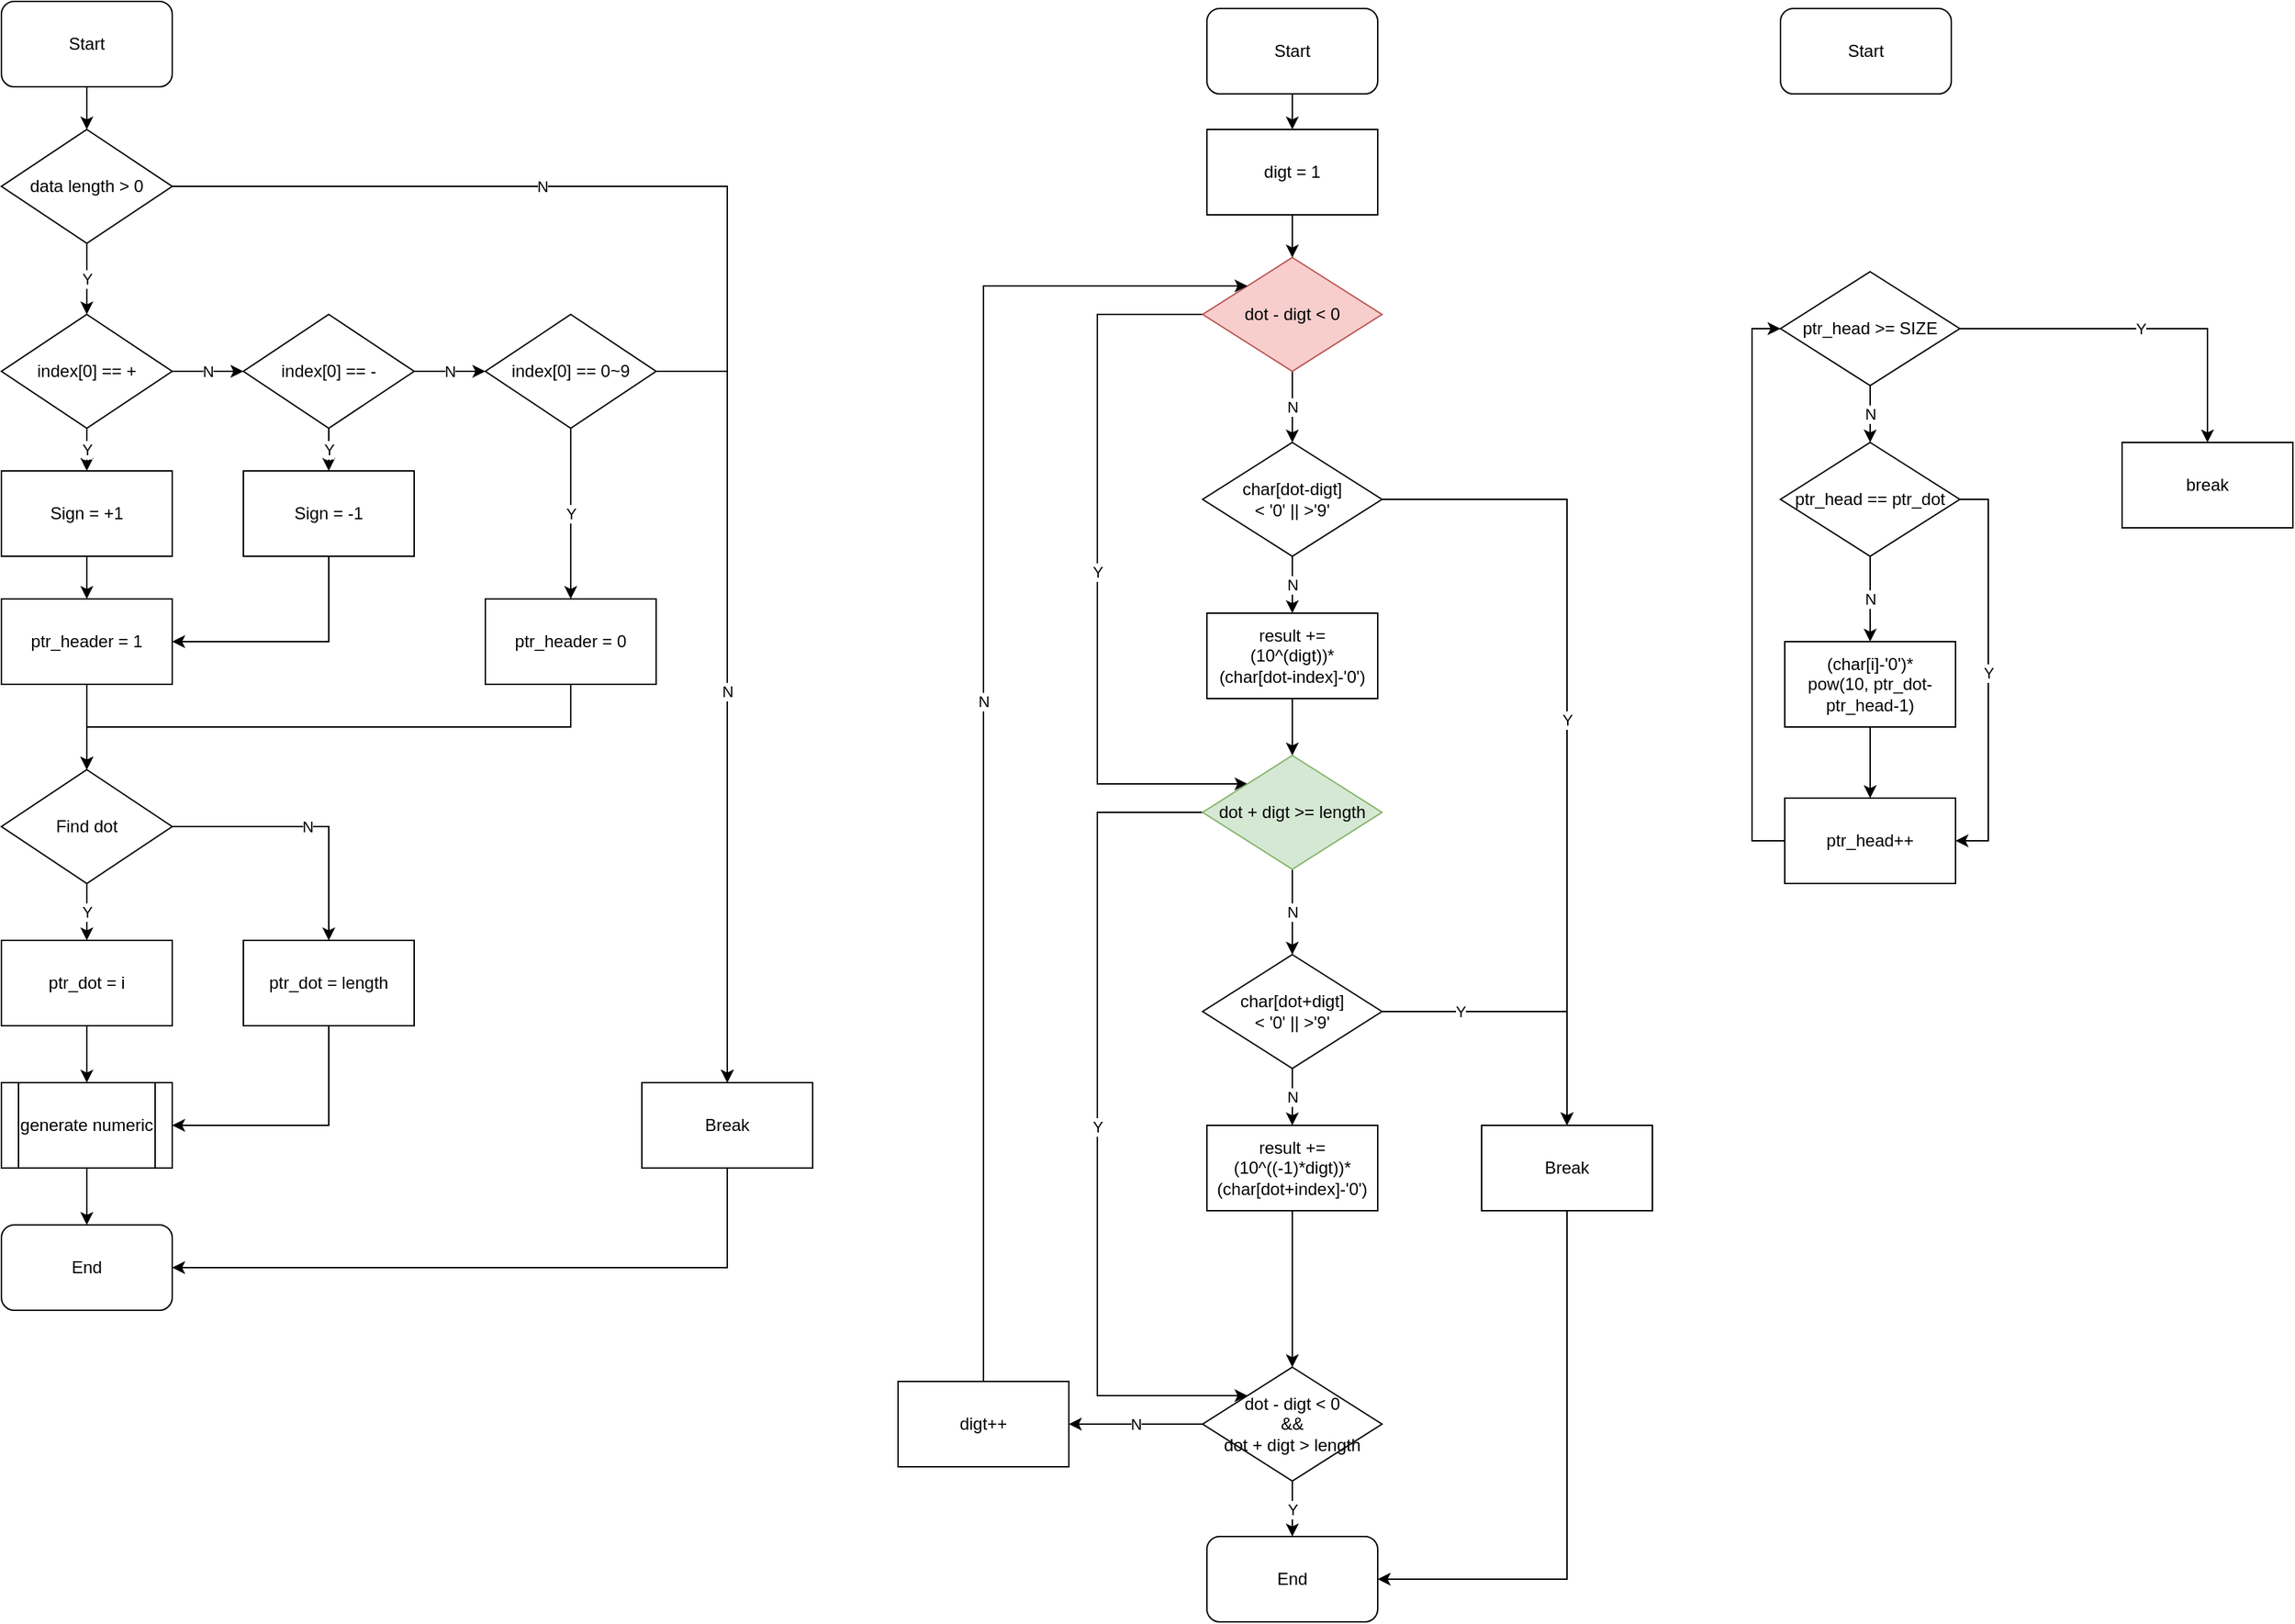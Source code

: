 <mxfile version="13.7.3" type="device"><diagram id="R2YFW0_UdS8g7ZM14XkQ" name="第1頁"><mxGraphModel dx="1038" dy="607" grid="1" gridSize="10" guides="1" tooltips="1" connect="1" arrows="1" fold="1" page="1" pageScale="1" pageWidth="827" pageHeight="1169" math="0" shadow="0"><root><mxCell id="0"/><mxCell id="1" parent="0"/><mxCell id="80lR4W0EV8CIneoBGDn5-32" value="" style="edgeStyle=orthogonalEdgeStyle;rounded=0;orthogonalLoop=1;jettySize=auto;html=1;" edge="1" parent="1" source="80lR4W0EV8CIneoBGDn5-3" target="80lR4W0EV8CIneoBGDn5-8"><mxGeometry relative="1" as="geometry"/></mxCell><mxCell id="80lR4W0EV8CIneoBGDn5-3" value="Start" style="rounded=1;whiteSpace=wrap;html=1;" vertex="1" parent="1"><mxGeometry x="110" y="30" width="120" height="60" as="geometry"/></mxCell><mxCell id="80lR4W0EV8CIneoBGDn5-4" value="End" style="rounded=1;whiteSpace=wrap;html=1;" vertex="1" parent="1"><mxGeometry x="110" y="890" width="120" height="60" as="geometry"/></mxCell><mxCell id="80lR4W0EV8CIneoBGDn5-14" value="Y" style="edgeStyle=orthogonalEdgeStyle;rounded=0;orthogonalLoop=1;jettySize=auto;html=1;" edge="1" parent="1" source="80lR4W0EV8CIneoBGDn5-5" target="80lR4W0EV8CIneoBGDn5-12"><mxGeometry relative="1" as="geometry"/></mxCell><mxCell id="80lR4W0EV8CIneoBGDn5-15" value="N" style="edgeStyle=orthogonalEdgeStyle;rounded=0;orthogonalLoop=1;jettySize=auto;html=1;exitX=1;exitY=0.5;exitDx=0;exitDy=0;entryX=0.5;entryY=0;entryDx=0;entryDy=0;" edge="1" parent="1" source="80lR4W0EV8CIneoBGDn5-5" target="80lR4W0EV8CIneoBGDn5-13"><mxGeometry relative="1" as="geometry"/></mxCell><mxCell id="80lR4W0EV8CIneoBGDn5-5" value="Find dot" style="rhombus;whiteSpace=wrap;html=1;" vertex="1" parent="1"><mxGeometry x="110" y="570" width="120" height="80" as="geometry"/></mxCell><mxCell id="80lR4W0EV8CIneoBGDn5-34" style="edgeStyle=orthogonalEdgeStyle;rounded=0;orthogonalLoop=1;jettySize=auto;html=1;exitX=0.5;exitY=1;exitDx=0;exitDy=0;entryX=1;entryY=0.5;entryDx=0;entryDy=0;" edge="1" parent="1" source="80lR4W0EV8CIneoBGDn5-7" target="80lR4W0EV8CIneoBGDn5-4"><mxGeometry relative="1" as="geometry"/></mxCell><mxCell id="80lR4W0EV8CIneoBGDn5-7" value="Break" style="rounded=0;whiteSpace=wrap;html=1;" vertex="1" parent="1"><mxGeometry x="560" y="790" width="120" height="60" as="geometry"/></mxCell><mxCell id="80lR4W0EV8CIneoBGDn5-11" value="N" style="edgeStyle=orthogonalEdgeStyle;rounded=0;orthogonalLoop=1;jettySize=auto;html=1;exitX=1;exitY=0.5;exitDx=0;exitDy=0;entryX=0.5;entryY=0;entryDx=0;entryDy=0;" edge="1" parent="1" source="80lR4W0EV8CIneoBGDn5-8" target="80lR4W0EV8CIneoBGDn5-7"><mxGeometry x="-0.493" relative="1" as="geometry"><mxPoint x="1" as="offset"/></mxGeometry></mxCell><mxCell id="80lR4W0EV8CIneoBGDn5-18" value="Y" style="edgeStyle=orthogonalEdgeStyle;rounded=0;orthogonalLoop=1;jettySize=auto;html=1;" edge="1" parent="1" source="80lR4W0EV8CIneoBGDn5-8" target="80lR4W0EV8CIneoBGDn5-16"><mxGeometry relative="1" as="geometry"/></mxCell><mxCell id="80lR4W0EV8CIneoBGDn5-8" value="data length &amp;gt; 0" style="rhombus;whiteSpace=wrap;html=1;" vertex="1" parent="1"><mxGeometry x="110" y="120" width="120" height="80" as="geometry"/></mxCell><mxCell id="80lR4W0EV8CIneoBGDn5-30" style="edgeStyle=orthogonalEdgeStyle;rounded=0;orthogonalLoop=1;jettySize=auto;html=1;exitX=0.5;exitY=1;exitDx=0;exitDy=0;entryX=0.5;entryY=0;entryDx=0;entryDy=0;" edge="1" parent="1" source="80lR4W0EV8CIneoBGDn5-12" target="80lR4W0EV8CIneoBGDn5-29"><mxGeometry relative="1" as="geometry"/></mxCell><mxCell id="80lR4W0EV8CIneoBGDn5-12" value="ptr_dot = i" style="rounded=0;whiteSpace=wrap;html=1;" vertex="1" parent="1"><mxGeometry x="110" y="690" width="120" height="60" as="geometry"/></mxCell><mxCell id="80lR4W0EV8CIneoBGDn5-31" style="edgeStyle=orthogonalEdgeStyle;rounded=0;orthogonalLoop=1;jettySize=auto;html=1;exitX=0.5;exitY=1;exitDx=0;exitDy=0;entryX=1;entryY=0.5;entryDx=0;entryDy=0;" edge="1" parent="1" source="80lR4W0EV8CIneoBGDn5-13" target="80lR4W0EV8CIneoBGDn5-29"><mxGeometry relative="1" as="geometry"/></mxCell><mxCell id="80lR4W0EV8CIneoBGDn5-13" value="ptr_dot = length" style="rounded=0;whiteSpace=wrap;html=1;" vertex="1" parent="1"><mxGeometry x="280" y="690" width="120" height="60" as="geometry"/></mxCell><mxCell id="80lR4W0EV8CIneoBGDn5-19" value="N" style="edgeStyle=orthogonalEdgeStyle;rounded=0;orthogonalLoop=1;jettySize=auto;html=1;exitX=1;exitY=0.5;exitDx=0;exitDy=0;entryX=0;entryY=0.5;entryDx=0;entryDy=0;" edge="1" parent="1" source="80lR4W0EV8CIneoBGDn5-16" target="80lR4W0EV8CIneoBGDn5-17"><mxGeometry relative="1" as="geometry"/></mxCell><mxCell id="80lR4W0EV8CIneoBGDn5-27" value="Y" style="edgeStyle=orthogonalEdgeStyle;rounded=0;orthogonalLoop=1;jettySize=auto;html=1;exitX=0.5;exitY=1;exitDx=0;exitDy=0;entryX=0.5;entryY=0;entryDx=0;entryDy=0;" edge="1" parent="1" source="80lR4W0EV8CIneoBGDn5-16" target="80lR4W0EV8CIneoBGDn5-26"><mxGeometry relative="1" as="geometry"/></mxCell><mxCell id="80lR4W0EV8CIneoBGDn5-16" value="index[0] == +" style="rhombus;whiteSpace=wrap;html=1;" vertex="1" parent="1"><mxGeometry x="110" y="250" width="120" height="80" as="geometry"/></mxCell><mxCell id="80lR4W0EV8CIneoBGDn5-24" value="Y" style="edgeStyle=orthogonalEdgeStyle;rounded=0;orthogonalLoop=1;jettySize=auto;html=1;exitX=0.5;exitY=1;exitDx=0;exitDy=0;entryX=0.5;entryY=0;entryDx=0;entryDy=0;" edge="1" parent="1" source="80lR4W0EV8CIneoBGDn5-17" target="80lR4W0EV8CIneoBGDn5-23"><mxGeometry relative="1" as="geometry"/></mxCell><mxCell id="80lR4W0EV8CIneoBGDn5-42" value="N" style="edgeStyle=orthogonalEdgeStyle;rounded=0;orthogonalLoop=1;jettySize=auto;html=1;exitX=1;exitY=0.5;exitDx=0;exitDy=0;entryX=0;entryY=0.5;entryDx=0;entryDy=0;" edge="1" parent="1" source="80lR4W0EV8CIneoBGDn5-17" target="80lR4W0EV8CIneoBGDn5-41"><mxGeometry relative="1" as="geometry"/></mxCell><mxCell id="80lR4W0EV8CIneoBGDn5-17" value="index[0] == -" style="rhombus;whiteSpace=wrap;html=1;" vertex="1" parent="1"><mxGeometry x="280" y="250" width="120" height="80" as="geometry"/></mxCell><mxCell id="80lR4W0EV8CIneoBGDn5-39" style="edgeStyle=orthogonalEdgeStyle;rounded=0;orthogonalLoop=1;jettySize=auto;html=1;exitX=0.5;exitY=1;exitDx=0;exitDy=0;entryX=1;entryY=0.5;entryDx=0;entryDy=0;" edge="1" parent="1" source="80lR4W0EV8CIneoBGDn5-23" target="80lR4W0EV8CIneoBGDn5-37"><mxGeometry relative="1" as="geometry"/></mxCell><mxCell id="80lR4W0EV8CIneoBGDn5-23" value="Sign = -1" style="rounded=0;whiteSpace=wrap;html=1;" vertex="1" parent="1"><mxGeometry x="280" y="360" width="120" height="60" as="geometry"/></mxCell><mxCell id="80lR4W0EV8CIneoBGDn5-38" value="" style="edgeStyle=orthogonalEdgeStyle;rounded=0;orthogonalLoop=1;jettySize=auto;html=1;" edge="1" parent="1" source="80lR4W0EV8CIneoBGDn5-26" target="80lR4W0EV8CIneoBGDn5-37"><mxGeometry relative="1" as="geometry"/></mxCell><mxCell id="80lR4W0EV8CIneoBGDn5-26" value="Sign = +1" style="rounded=0;whiteSpace=wrap;html=1;" vertex="1" parent="1"><mxGeometry x="110" y="360" width="120" height="60" as="geometry"/></mxCell><mxCell id="80lR4W0EV8CIneoBGDn5-33" value="" style="edgeStyle=orthogonalEdgeStyle;rounded=0;orthogonalLoop=1;jettySize=auto;html=1;" edge="1" parent="1" source="80lR4W0EV8CIneoBGDn5-29" target="80lR4W0EV8CIneoBGDn5-4"><mxGeometry relative="1" as="geometry"/></mxCell><mxCell id="80lR4W0EV8CIneoBGDn5-29" value="generate numeric" style="shape=process;whiteSpace=wrap;html=1;backgroundOutline=1;" vertex="1" parent="1"><mxGeometry x="110" y="790" width="120" height="60" as="geometry"/></mxCell><mxCell id="80lR4W0EV8CIneoBGDn5-65" value="" style="edgeStyle=orthogonalEdgeStyle;rounded=0;orthogonalLoop=1;jettySize=auto;html=1;" edge="1" parent="1" source="80lR4W0EV8CIneoBGDn5-35" target="80lR4W0EV8CIneoBGDn5-49"><mxGeometry relative="1" as="geometry"/></mxCell><mxCell id="80lR4W0EV8CIneoBGDn5-35" value="Start" style="rounded=1;whiteSpace=wrap;html=1;" vertex="1" parent="1"><mxGeometry x="957" y="35" width="120" height="60" as="geometry"/></mxCell><mxCell id="80lR4W0EV8CIneoBGDn5-36" value="End" style="rounded=1;whiteSpace=wrap;html=1;" vertex="1" parent="1"><mxGeometry x="957" y="1109" width="120" height="60" as="geometry"/></mxCell><mxCell id="80lR4W0EV8CIneoBGDn5-40" style="edgeStyle=orthogonalEdgeStyle;rounded=0;orthogonalLoop=1;jettySize=auto;html=1;exitX=0.5;exitY=1;exitDx=0;exitDy=0;entryX=0.5;entryY=0;entryDx=0;entryDy=0;" edge="1" parent="1" source="80lR4W0EV8CIneoBGDn5-37" target="80lR4W0EV8CIneoBGDn5-5"><mxGeometry relative="1" as="geometry"/></mxCell><mxCell id="80lR4W0EV8CIneoBGDn5-37" value="ptr_header = 1" style="rounded=0;whiteSpace=wrap;html=1;" vertex="1" parent="1"><mxGeometry x="110" y="450" width="120" height="60" as="geometry"/></mxCell><mxCell id="80lR4W0EV8CIneoBGDn5-43" value="Y" style="edgeStyle=orthogonalEdgeStyle;rounded=0;orthogonalLoop=1;jettySize=auto;html=1;exitX=0.5;exitY=1;exitDx=0;exitDy=0;entryX=0.5;entryY=0;entryDx=0;entryDy=0;" edge="1" parent="1" source="80lR4W0EV8CIneoBGDn5-41" target="80lR4W0EV8CIneoBGDn5-84"><mxGeometry relative="1" as="geometry"><mxPoint x="170" y="570" as="targetPoint"/></mxGeometry></mxCell><mxCell id="80lR4W0EV8CIneoBGDn5-44" value="N" style="edgeStyle=orthogonalEdgeStyle;rounded=0;orthogonalLoop=1;jettySize=auto;html=1;exitX=1;exitY=0.5;exitDx=0;exitDy=0;entryX=0.5;entryY=0;entryDx=0;entryDy=0;" edge="1" parent="1" source="80lR4W0EV8CIneoBGDn5-41" target="80lR4W0EV8CIneoBGDn5-7"><mxGeometry relative="1" as="geometry"/></mxCell><mxCell id="80lR4W0EV8CIneoBGDn5-41" value="index[0] ==&amp;nbsp;0~9" style="rhombus;whiteSpace=wrap;html=1;" vertex="1" parent="1"><mxGeometry x="450" y="250" width="120" height="80" as="geometry"/></mxCell><mxCell id="80lR4W0EV8CIneoBGDn5-54" value="N" style="edgeStyle=orthogonalEdgeStyle;rounded=0;orthogonalLoop=1;jettySize=auto;html=1;" edge="1" parent="1" source="80lR4W0EV8CIneoBGDn5-45" target="80lR4W0EV8CIneoBGDn5-51"><mxGeometry relative="1" as="geometry"/></mxCell><mxCell id="80lR4W0EV8CIneoBGDn5-67" value="Y" style="edgeStyle=orthogonalEdgeStyle;rounded=0;orthogonalLoop=1;jettySize=auto;html=1;exitX=0;exitY=0.5;exitDx=0;exitDy=0;entryX=0;entryY=0;entryDx=0;entryDy=0;" edge="1" parent="1" source="80lR4W0EV8CIneoBGDn5-45" target="80lR4W0EV8CIneoBGDn5-47"><mxGeometry relative="1" as="geometry"><mxPoint x="880" y="350" as="targetPoint"/><Array as="points"><mxPoint x="880" y="250"/><mxPoint x="880" y="580"/></Array></mxGeometry></mxCell><mxCell id="80lR4W0EV8CIneoBGDn5-45" value="dot - digt &amp;lt; 0" style="rhombus;whiteSpace=wrap;html=1;fillColor=#f8cecc;strokeColor=#b85450;" vertex="1" parent="1"><mxGeometry x="954" y="210" width="126" height="80" as="geometry"/></mxCell><mxCell id="80lR4W0EV8CIneoBGDn5-53" value="N" style="edgeStyle=orthogonalEdgeStyle;rounded=0;orthogonalLoop=1;jettySize=auto;html=1;exitX=0.5;exitY=1;exitDx=0;exitDy=0;entryX=0.5;entryY=0;entryDx=0;entryDy=0;" edge="1" parent="1" source="80lR4W0EV8CIneoBGDn5-47" target="80lR4W0EV8CIneoBGDn5-52"><mxGeometry relative="1" as="geometry"/></mxCell><mxCell id="80lR4W0EV8CIneoBGDn5-69" value="Y" style="edgeStyle=orthogonalEdgeStyle;rounded=0;orthogonalLoop=1;jettySize=auto;html=1;exitX=0;exitY=0.5;exitDx=0;exitDy=0;entryX=0;entryY=0;entryDx=0;entryDy=0;" edge="1" parent="1" source="80lR4W0EV8CIneoBGDn5-47" target="80lR4W0EV8CIneoBGDn5-71"><mxGeometry relative="1" as="geometry"><mxPoint x="880" y="680" as="targetPoint"/><Array as="points"><mxPoint x="880" y="600"/><mxPoint x="880" y="1010"/></Array></mxGeometry></mxCell><mxCell id="80lR4W0EV8CIneoBGDn5-47" value="dot + digt &amp;gt;= length" style="rhombus;whiteSpace=wrap;html=1;fillColor=#d5e8d4;strokeColor=#82b366;" vertex="1" parent="1"><mxGeometry x="954" y="560" width="126" height="80" as="geometry"/></mxCell><mxCell id="80lR4W0EV8CIneoBGDn5-74" style="edgeStyle=orthogonalEdgeStyle;rounded=0;orthogonalLoop=1;jettySize=auto;html=1;exitX=0.5;exitY=1;exitDx=0;exitDy=0;entryX=0.5;entryY=0;entryDx=0;entryDy=0;" edge="1" parent="1" source="80lR4W0EV8CIneoBGDn5-48" target="80lR4W0EV8CIneoBGDn5-47"><mxGeometry relative="1" as="geometry"/></mxCell><mxCell id="80lR4W0EV8CIneoBGDn5-48" value="result +=&lt;br&gt;(10^(digt))*&lt;br&gt;(char[dot-index]-'0')" style="rounded=0;whiteSpace=wrap;html=1;" vertex="1" parent="1"><mxGeometry x="957" y="460" width="120" height="60" as="geometry"/></mxCell><mxCell id="80lR4W0EV8CIneoBGDn5-55" value="" style="edgeStyle=orthogonalEdgeStyle;rounded=0;orthogonalLoop=1;jettySize=auto;html=1;" edge="1" parent="1" source="80lR4W0EV8CIneoBGDn5-49" target="80lR4W0EV8CIneoBGDn5-45"><mxGeometry relative="1" as="geometry"/></mxCell><mxCell id="80lR4W0EV8CIneoBGDn5-49" value="digt = 1" style="rounded=0;whiteSpace=wrap;html=1;" vertex="1" parent="1"><mxGeometry x="957" y="120" width="120" height="60" as="geometry"/></mxCell><mxCell id="80lR4W0EV8CIneoBGDn5-58" value="Y" style="edgeStyle=orthogonalEdgeStyle;rounded=0;orthogonalLoop=1;jettySize=auto;html=1;exitX=1;exitY=0.5;exitDx=0;exitDy=0;entryX=0.5;entryY=0;entryDx=0;entryDy=0;" edge="1" parent="1" source="80lR4W0EV8CIneoBGDn5-51" target="80lR4W0EV8CIneoBGDn5-57"><mxGeometry relative="1" as="geometry"/></mxCell><mxCell id="80lR4W0EV8CIneoBGDn5-60" value="N" style="edgeStyle=orthogonalEdgeStyle;rounded=0;orthogonalLoop=1;jettySize=auto;html=1;exitX=0.5;exitY=1;exitDx=0;exitDy=0;entryX=0.5;entryY=0;entryDx=0;entryDy=0;" edge="1" parent="1" source="80lR4W0EV8CIneoBGDn5-51" target="80lR4W0EV8CIneoBGDn5-48"><mxGeometry relative="1" as="geometry"/></mxCell><mxCell id="80lR4W0EV8CIneoBGDn5-51" value="char[dot-digt] &lt;br&gt;&amp;lt; '0' || &amp;gt;'9'" style="rhombus;whiteSpace=wrap;html=1;" vertex="1" parent="1"><mxGeometry x="954" y="340" width="126" height="80" as="geometry"/></mxCell><mxCell id="80lR4W0EV8CIneoBGDn5-59" value="Y" style="edgeStyle=orthogonalEdgeStyle;rounded=0;orthogonalLoop=1;jettySize=auto;html=1;exitX=1;exitY=0.5;exitDx=0;exitDy=0;entryX=0.5;entryY=0;entryDx=0;entryDy=0;" edge="1" parent="1" source="80lR4W0EV8CIneoBGDn5-52" target="80lR4W0EV8CIneoBGDn5-57"><mxGeometry x="-0.476" relative="1" as="geometry"><mxPoint as="offset"/></mxGeometry></mxCell><mxCell id="80lR4W0EV8CIneoBGDn5-62" value="N" style="edgeStyle=orthogonalEdgeStyle;rounded=0;orthogonalLoop=1;jettySize=auto;html=1;exitX=0.5;exitY=1;exitDx=0;exitDy=0;entryX=0.5;entryY=0;entryDx=0;entryDy=0;" edge="1" parent="1" source="80lR4W0EV8CIneoBGDn5-52" target="80lR4W0EV8CIneoBGDn5-61"><mxGeometry relative="1" as="geometry"/></mxCell><mxCell id="80lR4W0EV8CIneoBGDn5-52" value="char[dot+digt] &lt;br&gt;&amp;lt; '0' || &amp;gt;'9'" style="rhombus;whiteSpace=wrap;html=1;" vertex="1" parent="1"><mxGeometry x="954" y="700" width="126" height="80" as="geometry"/></mxCell><mxCell id="80lR4W0EV8CIneoBGDn5-78" style="edgeStyle=orthogonalEdgeStyle;rounded=0;orthogonalLoop=1;jettySize=auto;html=1;exitX=0.5;exitY=1;exitDx=0;exitDy=0;entryX=1;entryY=0.5;entryDx=0;entryDy=0;" edge="1" parent="1" source="80lR4W0EV8CIneoBGDn5-57" target="80lR4W0EV8CIneoBGDn5-36"><mxGeometry relative="1" as="geometry"/></mxCell><mxCell id="80lR4W0EV8CIneoBGDn5-57" value="Break" style="rounded=0;whiteSpace=wrap;html=1;" vertex="1" parent="1"><mxGeometry x="1150" y="820" width="120" height="60" as="geometry"/></mxCell><mxCell id="80lR4W0EV8CIneoBGDn5-81" style="edgeStyle=orthogonalEdgeStyle;rounded=0;orthogonalLoop=1;jettySize=auto;html=1;exitX=0.5;exitY=1;exitDx=0;exitDy=0;entryX=0.5;entryY=0;entryDx=0;entryDy=0;" edge="1" parent="1" source="80lR4W0EV8CIneoBGDn5-61" target="80lR4W0EV8CIneoBGDn5-71"><mxGeometry relative="1" as="geometry"><mxPoint x="1017" y="910" as="targetPoint"/></mxGeometry></mxCell><mxCell id="80lR4W0EV8CIneoBGDn5-61" value="result +=&lt;br&gt;(10^((-1)*digt))*&lt;br&gt;(char[dot+index]-'0')" style="rounded=0;whiteSpace=wrap;html=1;" vertex="1" parent="1"><mxGeometry x="957" y="820" width="120" height="60" as="geometry"/></mxCell><mxCell id="80lR4W0EV8CIneoBGDn5-76" value="N" style="edgeStyle=orthogonalEdgeStyle;rounded=0;orthogonalLoop=1;jettySize=auto;html=1;exitX=0.5;exitY=0;exitDx=0;exitDy=0;entryX=0;entryY=0;entryDx=0;entryDy=0;" edge="1" parent="1" source="80lR4W0EV8CIneoBGDn5-82" target="80lR4W0EV8CIneoBGDn5-45"><mxGeometry relative="1" as="geometry"><Array as="points"><mxPoint x="800" y="230"/></Array></mxGeometry></mxCell><mxCell id="80lR4W0EV8CIneoBGDn5-77" value="Y" style="edgeStyle=orthogonalEdgeStyle;rounded=0;orthogonalLoop=1;jettySize=auto;html=1;exitX=0.5;exitY=1;exitDx=0;exitDy=0;entryX=0.5;entryY=0;entryDx=0;entryDy=0;" edge="1" parent="1" source="80lR4W0EV8CIneoBGDn5-71" target="80lR4W0EV8CIneoBGDn5-36"><mxGeometry relative="1" as="geometry"/></mxCell><mxCell id="80lR4W0EV8CIneoBGDn5-83" value="N" style="edgeStyle=orthogonalEdgeStyle;rounded=0;orthogonalLoop=1;jettySize=auto;html=1;exitX=0;exitY=0.5;exitDx=0;exitDy=0;entryX=1;entryY=0.5;entryDx=0;entryDy=0;" edge="1" parent="1" source="80lR4W0EV8CIneoBGDn5-71" target="80lR4W0EV8CIneoBGDn5-82"><mxGeometry relative="1" as="geometry"/></mxCell><mxCell id="80lR4W0EV8CIneoBGDn5-71" value="dot - digt &amp;lt; 0&lt;br&gt;&amp;amp;&amp;amp;&lt;br&gt;dot + digt &amp;gt; length" style="rhombus;whiteSpace=wrap;html=1;" vertex="1" parent="1"><mxGeometry x="954" y="990" width="126" height="80" as="geometry"/></mxCell><mxCell id="80lR4W0EV8CIneoBGDn5-82" value="digt++" style="rounded=0;whiteSpace=wrap;html=1;" vertex="1" parent="1"><mxGeometry x="740" y="1000" width="120" height="60" as="geometry"/></mxCell><mxCell id="80lR4W0EV8CIneoBGDn5-85" style="edgeStyle=orthogonalEdgeStyle;rounded=0;orthogonalLoop=1;jettySize=auto;html=1;exitX=0.5;exitY=1;exitDx=0;exitDy=0;entryX=0.5;entryY=0;entryDx=0;entryDy=0;" edge="1" parent="1" source="80lR4W0EV8CIneoBGDn5-84" target="80lR4W0EV8CIneoBGDn5-5"><mxGeometry relative="1" as="geometry"/></mxCell><mxCell id="80lR4W0EV8CIneoBGDn5-84" value="ptr_header = 0" style="rounded=0;whiteSpace=wrap;html=1;" vertex="1" parent="1"><mxGeometry x="450" y="450" width="120" height="60" as="geometry"/></mxCell><mxCell id="80lR4W0EV8CIneoBGDn5-86" value="Start" style="rounded=1;whiteSpace=wrap;html=1;" vertex="1" parent="1"><mxGeometry x="1360" y="35" width="120" height="60" as="geometry"/></mxCell><mxCell id="80lR4W0EV8CIneoBGDn5-89" value="Y" style="edgeStyle=orthogonalEdgeStyle;rounded=0;orthogonalLoop=1;jettySize=auto;html=1;exitX=1;exitY=0.5;exitDx=0;exitDy=0;entryX=0.5;entryY=0;entryDx=0;entryDy=0;" edge="1" parent="1" source="80lR4W0EV8CIneoBGDn5-87" target="80lR4W0EV8CIneoBGDn5-88"><mxGeometry relative="1" as="geometry"/></mxCell><mxCell id="80lR4W0EV8CIneoBGDn5-94" value="N" style="edgeStyle=orthogonalEdgeStyle;rounded=0;orthogonalLoop=1;jettySize=auto;html=1;exitX=0.5;exitY=1;exitDx=0;exitDy=0;entryX=0.5;entryY=0;entryDx=0;entryDy=0;" edge="1" parent="1" source="80lR4W0EV8CIneoBGDn5-87" target="80lR4W0EV8CIneoBGDn5-90"><mxGeometry relative="1" as="geometry"/></mxCell><mxCell id="80lR4W0EV8CIneoBGDn5-87" value="ptr_head &amp;gt;= SIZE" style="rhombus;whiteSpace=wrap;html=1;" vertex="1" parent="1"><mxGeometry x="1360" y="220" width="126" height="80" as="geometry"/></mxCell><mxCell id="80lR4W0EV8CIneoBGDn5-88" value="break" style="rounded=0;whiteSpace=wrap;html=1;" vertex="1" parent="1"><mxGeometry x="1600" y="340" width="120" height="60" as="geometry"/></mxCell><mxCell id="80lR4W0EV8CIneoBGDn5-93" value="Y" style="edgeStyle=orthogonalEdgeStyle;rounded=0;orthogonalLoop=1;jettySize=auto;html=1;exitX=1;exitY=0.5;exitDx=0;exitDy=0;entryX=1;entryY=0.5;entryDx=0;entryDy=0;" edge="1" parent="1" source="80lR4W0EV8CIneoBGDn5-90" target="80lR4W0EV8CIneoBGDn5-92"><mxGeometry relative="1" as="geometry"/></mxCell><mxCell id="80lR4W0EV8CIneoBGDn5-97" value="N" style="edgeStyle=orthogonalEdgeStyle;rounded=0;orthogonalLoop=1;jettySize=auto;html=1;exitX=0.5;exitY=1;exitDx=0;exitDy=0;entryX=0.5;entryY=0;entryDx=0;entryDy=0;" edge="1" parent="1" source="80lR4W0EV8CIneoBGDn5-90" target="80lR4W0EV8CIneoBGDn5-91"><mxGeometry relative="1" as="geometry"/></mxCell><mxCell id="80lR4W0EV8CIneoBGDn5-90" value="ptr_head == ptr_dot" style="rhombus;whiteSpace=wrap;html=1;" vertex="1" parent="1"><mxGeometry x="1360" y="340" width="126" height="80" as="geometry"/></mxCell><mxCell id="80lR4W0EV8CIneoBGDn5-96" style="edgeStyle=orthogonalEdgeStyle;rounded=0;orthogonalLoop=1;jettySize=auto;html=1;exitX=0.5;exitY=1;exitDx=0;exitDy=0;entryX=0.5;entryY=0;entryDx=0;entryDy=0;" edge="1" parent="1" source="80lR4W0EV8CIneoBGDn5-91" target="80lR4W0EV8CIneoBGDn5-92"><mxGeometry relative="1" as="geometry"/></mxCell><mxCell id="80lR4W0EV8CIneoBGDn5-91" value="(char[i]-'0')*&lt;br&gt;pow(10, ptr_dot-ptr_head-1)" style="rounded=0;whiteSpace=wrap;html=1;" vertex="1" parent="1"><mxGeometry x="1363" y="480" width="120" height="60" as="geometry"/></mxCell><mxCell id="80lR4W0EV8CIneoBGDn5-95" style="edgeStyle=orthogonalEdgeStyle;rounded=0;orthogonalLoop=1;jettySize=auto;html=1;exitX=0;exitY=0.5;exitDx=0;exitDy=0;entryX=0;entryY=0.5;entryDx=0;entryDy=0;" edge="1" parent="1" source="80lR4W0EV8CIneoBGDn5-92" target="80lR4W0EV8CIneoBGDn5-87"><mxGeometry relative="1" as="geometry"/></mxCell><mxCell id="80lR4W0EV8CIneoBGDn5-92" value="ptr_head++" style="rounded=0;whiteSpace=wrap;html=1;" vertex="1" parent="1"><mxGeometry x="1363" y="590" width="120" height="60" as="geometry"/></mxCell></root></mxGraphModel></diagram></mxfile>